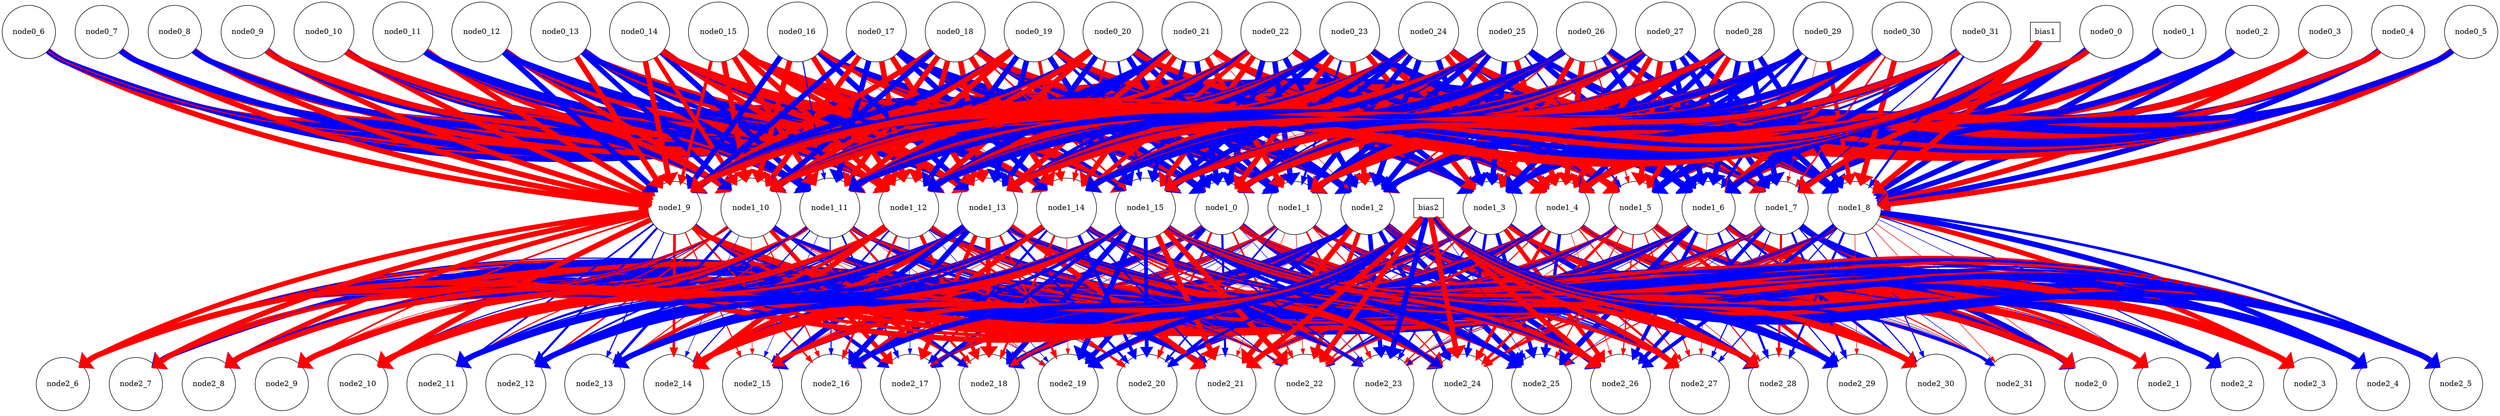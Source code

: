 digraph {
graph[rank_dir = LR, nodesep=0.5, ranksep=3.0];
node0_0 [shape=circle];
node0_1 [shape=circle];
node0_2 [shape=circle];
node0_3 [shape=circle];
node0_4 [shape=circle];
node0_5 [shape=circle];
node0_6 [shape=circle];
node0_7 [shape=circle];
node0_8 [shape=circle];
node0_9 [shape=circle];
node0_10 [shape=circle];
node0_11 [shape=circle];
node0_12 [shape=circle];
node0_13 [shape=circle];
node0_14 [shape=circle];
node0_15 [shape=circle];
node0_16 [shape=circle];
node0_17 [shape=circle];
node0_18 [shape=circle];
node0_19 [shape=circle];
node0_20 [shape=circle];
node0_21 [shape=circle];
node0_22 [shape=circle];
node0_23 [shape=circle];
node0_24 [shape=circle];
node0_25 [shape=circle];
node0_26 [shape=circle];
node0_27 [shape=circle];
node0_28 [shape=circle];
node0_29 [shape=circle];
node0_30 [shape=circle];
node0_31 [shape=circle];
bias1 [shape=box];
node1_0 [shape=circle];
node1_1 [shape=circle];
node1_2 [shape=circle];
node1_3 [shape=circle];
node1_4 [shape=circle];
node1_5 [shape=circle];
node1_6 [shape=circle];
node1_7 [shape=circle];
node1_8 [shape=circle];
node1_9 [shape=circle];
node1_10 [shape=circle];
node1_11 [shape=circle];
node1_12 [shape=circle];
node1_13 [shape=circle];
node1_14 [shape=circle];
node1_15 [shape=circle];
bias2 [shape=box];
node2_0 [shape=circle];
node2_1 [shape=circle];
node2_2 [shape=circle];
node2_3 [shape=circle];
node2_4 [shape=circle];
node2_5 [shape=circle];
node2_6 [shape=circle];
node2_7 [shape=circle];
node2_8 [shape=circle];
node2_9 [shape=circle];
node2_10 [shape=circle];
node2_11 [shape=circle];
node2_12 [shape=circle];
node2_13 [shape=circle];
node2_14 [shape=circle];
node2_15 [shape=circle];
node2_16 [shape=circle];
node2_17 [shape=circle];
node2_18 [shape=circle];
node2_19 [shape=circle];
node2_20 [shape=circle];
node2_21 [shape=circle];
node2_22 [shape=circle];
node2_23 [shape=circle];
node2_24 [shape=circle];
node2_25 [shape=circle];
node2_26 [shape=circle];
node2_27 [shape=circle];
node2_28 [shape=circle];
node2_29 [shape=circle];
node2_30 [shape=circle];
node2_31 [shape=circle];
node0_0 -> node1_0[color = blue,penwidth = 10];
node0_0 -> node1_1[color = blue,penwidth = 10];
node0_0 -> node1_2[color = blue,penwidth = 10];
node0_0 -> node1_3[color = red,penwidth = 10];
node0_0 -> node1_4[color = blue,penwidth = 10];
node0_0 -> node1_5[color = blue,penwidth = 10];
node0_0 -> node1_6[color = red,penwidth = 10];
node0_0 -> node1_7[color = blue,penwidth = 10];
node0_0 -> node1_8[color = blue,penwidth = 10];
node0_0 -> node1_9[color = red,penwidth = 10];
node0_0 -> node1_10[color = red,penwidth = 10];
node0_0 -> node1_11[color = red,penwidth = 5];
node0_0 -> node1_12[color = blue,penwidth = 10];
node0_0 -> node1_13[color = blue,penwidth = 10];
node0_0 -> node1_14[color = red,penwidth = 5];
node0_0 -> node1_15[color = red,penwidth = 10];
node0_1 -> node1_0[color = blue,penwidth = 10];
node0_1 -> node1_1[color = blue,penwidth = 10];
node0_1 -> node1_2[color = blue,penwidth = 10];
node0_1 -> node1_3[color = red,penwidth = 10];
node0_1 -> node1_4[color = blue,penwidth = 10];
node0_1 -> node1_5[color = red,penwidth = 10];
node0_1 -> node1_6[color = red,penwidth = 10];
node0_1 -> node1_7[color = red,penwidth = 10];
node0_1 -> node1_8[color = blue,penwidth = 10];
node0_1 -> node1_9[color = blue,penwidth = 10];
node0_1 -> node1_10[color = red,penwidth = 10];
node0_1 -> node1_11[color = red,penwidth = 10];
node0_1 -> node1_12[color = blue,penwidth = 10];
node0_1 -> node1_13[color = red,penwidth = 10];
node0_1 -> node1_14[color = red,penwidth = 10];
node0_1 -> node1_15[color = blue,penwidth = 10];
node0_2 -> node1_0[color = red,penwidth = 10];
node0_2 -> node1_1[color = red,penwidth = 10];
node0_2 -> node1_2[color = blue,penwidth = 10];
node0_2 -> node1_3[color = red,penwidth = 10];
node0_2 -> node1_4[color = blue,penwidth = 10];
node0_2 -> node1_5[color = red,penwidth = 9];
node0_2 -> node1_6[color = blue,penwidth = 10];
node0_2 -> node1_7[color = red,penwidth = 10];
node0_2 -> node1_8[color = blue,penwidth = 10];
node0_2 -> node1_9[color = red,penwidth = 10];
node0_2 -> node1_10[color = blue,penwidth = 10];
node0_2 -> node1_11[color = blue,penwidth = 10];
node0_2 -> node1_12[color = blue,penwidth = 10];
node0_2 -> node1_13[color = blue,penwidth = 10];
node0_2 -> node1_14[color = red,penwidth = 10];
node0_2 -> node1_15[color = blue,penwidth = 10];
node0_3 -> node1_0[color = red,penwidth = 10];
node0_3 -> node1_1[color = blue,penwidth = 10];
node0_3 -> node1_2[color = blue,penwidth = 10];
node0_3 -> node1_3[color = red,penwidth = 10];
node0_3 -> node1_4[color = blue,penwidth = 10];
node0_3 -> node1_5[color = red,penwidth = 10];
node0_3 -> node1_6[color = blue,penwidth = 10];
node0_3 -> node1_7[color = red,penwidth = 10];
node0_3 -> node1_8[color = red,penwidth = 10];
node0_3 -> node1_9[color = red,penwidth = 10];
node0_3 -> node1_10[color = blue,penwidth = 10];
node0_3 -> node1_11[color = blue,penwidth = 10];
node0_3 -> node1_12[color = blue,penwidth = 10];
node0_3 -> node1_13[color = red,penwidth = 10];
node0_3 -> node1_14[color = blue,penwidth = 1];
node0_3 -> node1_15[color = red,penwidth = 10];
node0_4 -> node1_0[color = blue,penwidth = 10];
node0_4 -> node1_1[color = blue,penwidth = 10];
node0_4 -> node1_2[color = red,penwidth = 7];
node0_4 -> node1_3[color = blue,penwidth = 10];
node0_4 -> node1_4[color = red,penwidth = 10];
node0_4 -> node1_5[color = blue,penwidth = 10];
node0_4 -> node1_6[color = red,penwidth = 10];
node0_4 -> node1_7[color = blue,penwidth = 10];
node0_4 -> node1_8[color = blue,penwidth = 10];
node0_4 -> node1_9[color = red,penwidth = 10];
node0_4 -> node1_10[color = blue,penwidth = 10];
node0_4 -> node1_11[color = blue,penwidth = 10];
node0_4 -> node1_12[color = blue,penwidth = 10];
node0_4 -> node1_13[color = blue,penwidth = 10];
node0_4 -> node1_14[color = blue,penwidth = 10];
node0_4 -> node1_15[color = red,penwidth = 10];
node0_5 -> node1_0[color = red,penwidth = 10];
node0_5 -> node1_1[color = red,penwidth = 10];
node0_5 -> node1_2[color = blue,penwidth = 10];
node0_5 -> node1_3[color = blue,penwidth = 10];
node0_5 -> node1_4[color = red,penwidth = 10];
node0_5 -> node1_5[color = red,penwidth = 10];
node0_5 -> node1_6[color = red,penwidth = 10];
node0_5 -> node1_7[color = blue,penwidth = 10];
node0_5 -> node1_8[color = red,penwidth = 10];
node0_5 -> node1_9[color = red,penwidth = 10];
node0_5 -> node1_10[color = red,penwidth = 10];
node0_5 -> node1_11[color = red,penwidth = 10];
node0_5 -> node1_12[color = blue,penwidth = 10];
node0_5 -> node1_13[color = red,penwidth = 10];
node0_5 -> node1_14[color = blue,penwidth = 10];
node0_5 -> node1_15[color = blue,penwidth = 10];
node0_6 -> node1_0[color = red,penwidth = 10];
node0_6 -> node1_1[color = blue,penwidth = 10];
node0_6 -> node1_2[color = blue,penwidth = 10];
node0_6 -> node1_3[color = blue,penwidth = 1];
node0_6 -> node1_4[color = red,penwidth = 10];
node0_6 -> node1_5[color = red,penwidth = 10];
node0_6 -> node1_6[color = blue,penwidth = 10];
node0_6 -> node1_7[color = red,penwidth = 10];
node0_6 -> node1_8[color = blue,penwidth = 10];
node0_6 -> node1_9[color = red,penwidth = 10];
node0_6 -> node1_10[color = red,penwidth = 10];
node0_6 -> node1_11[color = red,penwidth = 10];
node0_6 -> node1_12[color = red,penwidth = 10];
node0_6 -> node1_13[color = blue,penwidth = 10];
node0_6 -> node1_14[color = blue,penwidth = 5];
node0_6 -> node1_15[color = red,penwidth = 2];
node0_7 -> node1_0[color = blue,penwidth = 10];
node0_7 -> node1_1[color = red,penwidth = 6];
node0_7 -> node1_2[color = blue,penwidth = 10];
node0_7 -> node1_3[color = blue,penwidth = 10];
node0_7 -> node1_4[color = red,penwidth = 10];
node0_7 -> node1_5[color = red,penwidth = 10];
node0_7 -> node1_6[color = red,penwidth = 10];
node0_7 -> node1_7[color = blue,penwidth = 10];
node0_7 -> node1_8[color = blue,penwidth = 10];
node0_7 -> node1_9[color = red,penwidth = 10];
node0_7 -> node1_10[color = red,penwidth = 10];
node0_7 -> node1_11[color = red,penwidth = 10];
node0_7 -> node1_12[color = red,penwidth = 10];
node0_7 -> node1_13[color = blue,penwidth = 10];
node0_7 -> node1_14[color = blue,penwidth = 9];
node0_7 -> node1_15[color = blue,penwidth = 10];
node0_8 -> node1_0[color = red,penwidth = 10];
node0_8 -> node1_1[color = blue,penwidth = 10];
node0_8 -> node1_2[color = blue,penwidth = 10];
node0_8 -> node1_3[color = red,penwidth = 10];
node0_8 -> node1_4[color = blue,penwidth = 1];
node0_8 -> node1_5[color = blue,penwidth = 10];
node0_8 -> node1_6[color = blue,penwidth = 10];
node0_8 -> node1_7[color = blue,penwidth = 10];
node0_8 -> node1_8[color = red,penwidth = 10];
node0_8 -> node1_9[color = red,penwidth = 10];
node0_8 -> node1_10[color = red,penwidth = 10];
node0_8 -> node1_11[color = blue,penwidth = 10];
node0_8 -> node1_12[color = red,penwidth = 10];
node0_8 -> node1_13[color = red,penwidth = 5];
node0_8 -> node1_14[color = blue,penwidth = 10];
node0_8 -> node1_15[color = blue,penwidth = 10];
node0_9 -> node1_0[color = blue,penwidth = 10];
node0_9 -> node1_1[color = red,penwidth = 10];
node0_9 -> node1_2[color = red,penwidth = 10];
node0_9 -> node1_3[color = blue,penwidth = 10];
node0_9 -> node1_4[color = blue,penwidth = 10];
node0_9 -> node1_5[color = red,penwidth = 10];
node0_9 -> node1_6[color = blue,penwidth = 10];
node0_9 -> node1_7[color = blue,penwidth = 10];
node0_9 -> node1_8[color = red,penwidth = 10];
node0_9 -> node1_9[color = red,penwidth = 10];
node0_9 -> node1_10[color = blue,penwidth = 10];
node0_9 -> node1_11[color = blue,penwidth = 10];
node0_9 -> node1_12[color = blue,penwidth = 10];
node0_9 -> node1_13[color = blue,penwidth = 10];
node0_9 -> node1_14[color = red,penwidth = 1];
node0_9 -> node1_15[color = red,penwidth = 10];
node0_10 -> node1_0[color = blue,penwidth = 10];
node0_10 -> node1_1[color = blue,penwidth = 10];
node0_10 -> node1_2[color = red,penwidth = 9];
node0_10 -> node1_3[color = blue,penwidth = 10];
node0_10 -> node1_4[color = red,penwidth = 10];
node0_10 -> node1_5[color = blue,penwidth = 10];
node0_10 -> node1_6[color = red,penwidth = 10];
node0_10 -> node1_7[color = blue,penwidth = 10];
node0_10 -> node1_8[color = red,penwidth = 10];
node0_10 -> node1_9[color = red,penwidth = 10];
node0_10 -> node1_10[color = blue,penwidth = 10];
node0_10 -> node1_11[color = red,penwidth = 10];
node0_10 -> node1_12[color = blue,penwidth = 10];
node0_10 -> node1_13[color = blue,penwidth = 9];
node0_10 -> node1_14[color = red,penwidth = 7];
node0_10 -> node1_15[color = red,penwidth = 10];
node0_11 -> node1_0[color = red,penwidth = 10];
node0_11 -> node1_1[color = blue,penwidth = 10];
node0_11 -> node1_2[color = red,penwidth = 10];
node0_11 -> node1_3[color = red,penwidth = 10];
node0_11 -> node1_4[color = blue,penwidth = 10];
node0_11 -> node1_5[color = blue,penwidth = 6];
node0_11 -> node1_6[color = blue,penwidth = 10];
node0_11 -> node1_7[color = blue,penwidth = 10];
node0_11 -> node1_8[color = blue,penwidth = 10];
node0_11 -> node1_9[color = red,penwidth = 10];
node0_11 -> node1_10[color = red,penwidth = 10];
node0_11 -> node1_11[color = blue,penwidth = 10];
node0_11 -> node1_12[color = red,penwidth = 10];
node0_11 -> node1_13[color = blue,penwidth = 10];
node0_11 -> node1_14[color = blue,penwidth = 8];
node0_11 -> node1_15[color = blue,penwidth = 10];
node0_12 -> node1_0[color = blue,penwidth = 4];
node0_12 -> node1_1[color = blue,penwidth = 8];
node0_12 -> node1_2[color = blue,penwidth = 10];
node0_12 -> node1_3[color = red,penwidth = 10];
node0_12 -> node1_4[color = blue,penwidth = 10];
node0_12 -> node1_5[color = red,penwidth = 10];
node0_12 -> node1_6[color = blue,penwidth = 10];
node0_12 -> node1_7[color = red,penwidth = 10];
node0_12 -> node1_8[color = blue,penwidth = 10];
node0_12 -> node1_9[color = blue,penwidth = 10];
node0_12 -> node1_10[color = red,penwidth = 10];
node0_12 -> node1_11[color = blue,penwidth = 10];
node0_12 -> node1_12[color = red,penwidth = 10];
node0_12 -> node1_13[color = red,penwidth = 1];
node0_12 -> node1_14[color = blue,penwidth = 8];
node0_12 -> node1_15[color = blue,penwidth = 10];
node0_13 -> node1_0[color = blue,penwidth = 10];
node0_13 -> node1_1[color = blue,penwidth = 10];
node0_13 -> node1_2[color = blue,penwidth = 10];
node0_13 -> node1_3[color = red,penwidth = 10];
node0_13 -> node1_4[color = red,penwidth = 10];
node0_13 -> node1_5[color = red,penwidth = 10];
node0_13 -> node1_6[color = red,penwidth = 10];
node0_13 -> node1_7[color = red,penwidth = 10];
node0_13 -> node1_8[color = red,penwidth = 9];
node0_13 -> node1_9[color = red,penwidth = 10];
node0_13 -> node1_10[color = blue,penwidth = 9];
node0_13 -> node1_11[color = blue,penwidth = 10];
node0_13 -> node1_12[color = blue,penwidth = 8];
node0_13 -> node1_13[color = red,penwidth = 10];
node0_13 -> node1_14[color = blue,penwidth = 7];
node0_13 -> node1_15[color = blue,penwidth = 10];
node0_14 -> node1_0[color = blue,penwidth = 10];
node0_14 -> node1_1[color = blue,penwidth = 10];
node0_14 -> node1_2[color = red,penwidth = 4];
node0_14 -> node1_3[color = blue,penwidth = 10];
node0_14 -> node1_4[color = red,penwidth = 10];
node0_14 -> node1_5[color = red,penwidth = 10];
node0_14 -> node1_6[color = blue,penwidth = 10];
node0_14 -> node1_7[color = blue,penwidth = 10];
node0_14 -> node1_8[color = red,penwidth = 10];
node0_14 -> node1_9[color = red,penwidth = 10];
node0_14 -> node1_10[color = red,penwidth = 8];
node0_14 -> node1_11[color = blue,penwidth = 10];
node0_14 -> node1_12[color = red,penwidth = 10];
node0_14 -> node1_13[color = red,penwidth = 10];
node0_14 -> node1_14[color = blue,penwidth = 10];
node0_14 -> node1_15[color = red,penwidth = 10];
node0_15 -> node1_0[color = blue,penwidth = 10];
node0_15 -> node1_1[color = red,penwidth = 10];
node0_15 -> node1_2[color = blue,penwidth = 10];
node0_15 -> node1_3[color = red,penwidth = 6];
node0_15 -> node1_4[color = red,penwidth = 10];
node0_15 -> node1_5[color = red,penwidth = 10];
node0_15 -> node1_6[color = blue,penwidth = 10];
node0_15 -> node1_7[color = red,penwidth = 3];
node0_15 -> node1_8[color = red,penwidth = 10];
node0_15 -> node1_9[color = red,penwidth = 6];
node0_15 -> node1_10[color = red,penwidth = 10];
node0_15 -> node1_11[color = red,penwidth = 10];
node0_15 -> node1_12[color = red,penwidth = 10];
node0_15 -> node1_13[color = red,penwidth = 10];
node0_15 -> node1_14[color = red,penwidth = 10];
node0_15 -> node1_15[color = red,penwidth = 10];
node0_16 -> node1_0[color = red,penwidth = 10];
node0_16 -> node1_1[color = blue,penwidth = 10];
node0_16 -> node1_2[color = red,penwidth = 10];
node0_16 -> node1_3[color = red,penwidth = 8];
node0_16 -> node1_4[color = red,penwidth = 10];
node0_16 -> node1_5[color = red,penwidth = 5];
node0_16 -> node1_6[color = blue,penwidth = 10];
node0_16 -> node1_7[color = blue,penwidth = 10];
node0_16 -> node1_8[color = blue,penwidth = 10];
node0_16 -> node1_9[color = blue,penwidth = 10];
node0_16 -> node1_10[color = red,penwidth = 10];
node0_16 -> node1_11[color = blue,penwidth = 2];
node0_16 -> node1_12[color = red,penwidth = 10];
node0_16 -> node1_13[color = blue,penwidth = 10];
node0_16 -> node1_14[color = red,penwidth = 1];
node0_16 -> node1_15[color = red,penwidth = 7];
node0_17 -> node1_0[color = red,penwidth = 10];
node0_17 -> node1_1[color = blue,penwidth = 10];
node0_17 -> node1_2[color = blue,penwidth = 10];
node0_17 -> node1_3[color = blue,penwidth = 10];
node0_17 -> node1_4[color = blue,penwidth = 5];
node0_17 -> node1_5[color = red,penwidth = 10];
node0_17 -> node1_6[color = blue,penwidth = 10];
node0_17 -> node1_7[color = red,penwidth = 7];
node0_17 -> node1_8[color = blue,penwidth = 10];
node0_17 -> node1_9[color = blue,penwidth = 10];
node0_17 -> node1_10[color = red,penwidth = 10];
node0_17 -> node1_11[color = blue,penwidth = 10];
node0_17 -> node1_12[color = red,penwidth = 10];
node0_17 -> node1_13[color = red,penwidth = 10];
node0_17 -> node1_14[color = blue,penwidth = 10];
node0_17 -> node1_15[color = blue,penwidth = 6];
node0_18 -> node1_0[color = blue,penwidth = 10];
node0_18 -> node1_1[color = red,penwidth = 10];
node0_18 -> node1_2[color = blue,penwidth = 10];
node0_18 -> node1_3[color = blue,penwidth = 10];
node0_18 -> node1_4[color = blue,penwidth = 10];
node0_18 -> node1_5[color = red,penwidth = 10];
node0_18 -> node1_6[color = red,penwidth = 8];
node0_18 -> node1_7[color = blue,penwidth = 10];
node0_18 -> node1_8[color = red,penwidth = 10];
node0_18 -> node1_9[color = red,penwidth = 10];
node0_18 -> node1_10[color = blue,penwidth = 10];
node0_18 -> node1_11[color = red,penwidth = 10];
node0_18 -> node1_12[color = red,penwidth = 10];
node0_18 -> node1_13[color = red,penwidth = 10];
node0_18 -> node1_14[color = red,penwidth = 10];
node0_18 -> node1_15[color = red,penwidth = 3];
node0_19 -> node1_0[color = blue,penwidth = 5];
node0_19 -> node1_1[color = blue,penwidth = 10];
node0_19 -> node1_2[color = blue,penwidth = 6];
node0_19 -> node1_3[color = red,penwidth = 10];
node0_19 -> node1_4[color = blue,penwidth = 10];
node0_19 -> node1_5[color = red,penwidth = 2];
node0_19 -> node1_6[color = blue,penwidth = 10];
node0_19 -> node1_7[color = red,penwidth = 10];
node0_19 -> node1_8[color = red,penwidth = 10];
node0_19 -> node1_9[color = blue,penwidth = 10];
node0_19 -> node1_10[color = red,penwidth = 10];
node0_19 -> node1_11[color = red,penwidth = 10];
node0_19 -> node1_12[color = blue,penwidth = 10];
node0_19 -> node1_13[color = blue,penwidth = 10];
node0_19 -> node1_14[color = red,penwidth = 6];
node0_19 -> node1_15[color = blue,penwidth = 10];
node0_20 -> node1_0[color = blue,penwidth = 10];
node0_20 -> node1_1[color = blue,penwidth = 10];
node0_20 -> node1_2[color = blue,penwidth = 10];
node0_20 -> node1_3[color = blue,penwidth = 10];
node0_20 -> node1_4[color = blue,penwidth = 10];
node0_20 -> node1_5[color = blue,penwidth = 10];
node0_20 -> node1_6[color = red,penwidth = 6];
node0_20 -> node1_7[color = blue,penwidth = 10];
node0_20 -> node1_8[color = red,penwidth = 10];
node0_20 -> node1_9[color = blue,penwidth = 7];
node0_20 -> node1_10[color = red,penwidth = 4];
node0_20 -> node1_11[color = red,penwidth = 10];
node0_20 -> node1_12[color = red,penwidth = 10];
node0_20 -> node1_13[color = blue,penwidth = 10];
node0_20 -> node1_14[color = red,penwidth = 4];
node0_20 -> node1_15[color = blue,penwidth = 4];
node0_21 -> node1_0[color = blue,penwidth = 10];
node0_21 -> node1_1[color = red,penwidth = 10];
node0_21 -> node1_2[color = red,penwidth = 1];
node0_21 -> node1_3[color = blue,penwidth = 1];
node0_21 -> node1_4[color = red,penwidth = 10];
node0_21 -> node1_5[color = red,penwidth = 10];
node0_21 -> node1_6[color = blue,penwidth = 10];
node0_21 -> node1_7[color = red,penwidth = 10];
node0_21 -> node1_8[color = red,penwidth = 10];
node0_21 -> node1_9[color = red,penwidth = 1];
node0_21 -> node1_10[color = blue,penwidth = 10];
node0_21 -> node1_11[color = blue,penwidth = 10];
node0_21 -> node1_12[color = blue,penwidth = 10];
node0_21 -> node1_13[color = red,penwidth = 10];
node0_21 -> node1_14[color = red,penwidth = 10];
node0_21 -> node1_15[color = blue,penwidth = 8];
node0_22 -> node1_0[color = blue,penwidth = 10];
node0_22 -> node1_1[color = blue,penwidth = 10];
node0_22 -> node1_2[color = blue,penwidth = 10];
node0_22 -> node1_3[color = blue,penwidth = 10];
node0_22 -> node1_4[color = red,penwidth = 6];
node0_22 -> node1_5[color = blue,penwidth = 10];
node0_22 -> node1_6[color = blue,penwidth = 10];
node0_22 -> node1_7[color = red,penwidth = 10];
node0_22 -> node1_8[color = red,penwidth = 1];
node0_22 -> node1_9[color = red,penwidth = 10];
node0_22 -> node1_10[color = red,penwidth = 10];
node0_22 -> node1_11[color = blue,penwidth = 10];
node0_22 -> node1_12[color = red,penwidth = 10];
node0_22 -> node1_13[color = blue,penwidth = 6];
node0_22 -> node1_14[color = red,penwidth = 8];
node0_22 -> node1_15[color = red,penwidth = 10];
node0_23 -> node1_0[color = red,penwidth = 10];
node0_23 -> node1_1[color = blue,penwidth = 4];
node0_23 -> node1_2[color = red,penwidth = 10];
node0_23 -> node1_3[color = red,penwidth = 10];
node0_23 -> node1_4[color = red,penwidth = 10];
node0_23 -> node1_5[color = red,penwidth = 10];
node0_23 -> node1_6[color = blue,penwidth = 10];
node0_23 -> node1_7[color = blue,penwidth = 10];
node0_23 -> node1_8[color = blue,penwidth = 10];
node0_23 -> node1_9[color = blue,penwidth = 10];
node0_23 -> node1_10[color = red,penwidth = 10];
node0_23 -> node1_11[color = blue,penwidth = 10];
node0_23 -> node1_12[color = red,penwidth = 10];
node0_23 -> node1_13[color = blue,penwidth = 10];
node0_23 -> node1_14[color = blue,penwidth = 4];
node0_23 -> node1_15[color = blue,penwidth = 10];
node0_24 -> node1_0[color = blue,penwidth = 10];
node0_24 -> node1_1[color = blue,penwidth = 10];
node0_24 -> node1_2[color = blue,penwidth = 10];
node0_24 -> node1_3[color = blue,penwidth = 10];
node0_24 -> node1_4[color = red,penwidth = 10];
node0_24 -> node1_5[color = red,penwidth = 10];
node0_24 -> node1_6[color = blue,penwidth = 10];
node0_24 -> node1_7[color = red,penwidth = 10];
node0_24 -> node1_8[color = red,penwidth = 10];
node0_24 -> node1_9[color = red,penwidth = 3];
node0_24 -> node1_10[color = red,penwidth = 10];
node0_24 -> node1_11[color = red,penwidth = 10];
node0_24 -> node1_12[color = blue,penwidth = 10];
node0_24 -> node1_13[color = red,penwidth = 10];
node0_24 -> node1_14[color = red,penwidth = 10];
node0_24 -> node1_15[color = blue,penwidth = 10];
node0_25 -> node1_0[color = blue,penwidth = 3];
node0_25 -> node1_1[color = blue,penwidth = 10];
node0_25 -> node1_2[color = blue,penwidth = 10];
node0_25 -> node1_3[color = blue,penwidth = 10];
node0_25 -> node1_4[color = red,penwidth = 10];
node0_25 -> node1_5[color = blue,penwidth = 3];
node0_25 -> node1_6[color = blue,penwidth = 10];
node0_25 -> node1_7[color = blue,penwidth = 6];
node0_25 -> node1_8[color = blue,penwidth = 10];
node0_25 -> node1_9[color = red,penwidth = 10];
node0_25 -> node1_10[color = red,penwidth = 10];
node0_25 -> node1_11[color = red,penwidth = 10];
node0_25 -> node1_12[color = red,penwidth = 10];
node0_25 -> node1_13[color = red,penwidth = 10];
node0_25 -> node1_14[color = blue,penwidth = 10];
node0_25 -> node1_15[color = red,penwidth = 1];
node0_26 -> node1_0[color = red,penwidth = 10];
node0_26 -> node1_1[color = blue,penwidth = 10];
node0_26 -> node1_2[color = red,penwidth = 3];
node0_26 -> node1_3[color = red,penwidth = 10];
node0_26 -> node1_4[color = red,penwidth = 10];
node0_26 -> node1_5[color = red,penwidth = 2];
node0_26 -> node1_6[color = blue,penwidth = 10];
node0_26 -> node1_7[color = red,penwidth = 7];
node0_26 -> node1_8[color = blue,penwidth = 10];
node0_26 -> node1_9[color = red,penwidth = 10];
node0_26 -> node1_10[color = blue,penwidth = 10];
node0_26 -> node1_11[color = red,penwidth = 7];
node0_26 -> node1_12[color = blue,penwidth = 10];
node0_26 -> node1_13[color = blue,penwidth = 10];
node0_26 -> node1_14[color = blue,penwidth = 10];
node0_26 -> node1_15[color = red,penwidth = 1];
node0_27 -> node1_0[color = blue,penwidth = 10];
node0_27 -> node1_1[color = red,penwidth = 7];
node0_27 -> node1_2[color = red,penwidth = 3];
node0_27 -> node1_3[color = blue,penwidth = 10];
node0_27 -> node1_4[color = red,penwidth = 10];
node0_27 -> node1_5[color = red,penwidth = 10];
node0_27 -> node1_6[color = blue,penwidth = 10];
node0_27 -> node1_7[color = blue,penwidth = 10];
node0_27 -> node1_8[color = blue,penwidth = 10];
node0_27 -> node1_9[color = red,penwidth = 10];
node0_27 -> node1_10[color = red,penwidth = 10];
node0_27 -> node1_11[color = blue,penwidth = 3];
node0_27 -> node1_12[color = red,penwidth = 10];
node0_27 -> node1_13[color = blue,penwidth = 10];
node0_27 -> node1_14[color = blue,penwidth = 5];
node0_27 -> node1_15[color = red,penwidth = 4];
node0_28 -> node1_0[color = blue,penwidth = 10];
node0_28 -> node1_1[color = red,penwidth = 10];
node0_28 -> node1_2[color = red,penwidth = 10];
node0_28 -> node1_3[color = blue,penwidth = 10];
node0_28 -> node1_4[color = blue,penwidth = 10];
node0_28 -> node1_5[color = red,penwidth = 10];
node0_28 -> node1_6[color = blue,penwidth = 10];
node0_28 -> node1_7[color = blue,penwidth = 10];
node0_28 -> node1_8[color = blue,penwidth = 10];
node0_28 -> node1_9[color = blue,penwidth = 3];
node0_28 -> node1_10[color = red,penwidth = 10];
node0_28 -> node1_11[color = blue,penwidth = 10];
node0_28 -> node1_12[color = red,penwidth = 10];
node0_28 -> node1_13[color = red,penwidth = 10];
node0_28 -> node1_14[color = blue,penwidth = 10];
node0_28 -> node1_15[color = red,penwidth = 10];
node0_29 -> node1_0[color = blue,penwidth = 10];
node0_29 -> node1_1[color = red,penwidth = 10];
node0_29 -> node1_2[color = red,penwidth = 1];
node0_29 -> node1_3[color = blue,penwidth = 10];
node0_29 -> node1_4[color = blue,penwidth = 9];
node0_29 -> node1_5[color = blue,penwidth = 6];
node0_29 -> node1_6[color = blue,penwidth = 6];
node0_29 -> node1_7[color = red,penwidth = 1];
node0_29 -> node1_8[color = red,penwidth = 8];
node0_29 -> node1_9[color = red,penwidth = 10];
node0_29 -> node1_10[color = blue,penwidth = 10];
node0_29 -> node1_11[color = blue,penwidth = 10];
node0_29 -> node1_12[color = blue,penwidth = 10];
node0_29 -> node1_13[color = blue,penwidth = 10];
node0_29 -> node1_14[color = red,penwidth = 10];
node0_29 -> node1_15[color = blue,penwidth = 10];
node0_30 -> node1_0[color = red,penwidth = 10];
node0_30 -> node1_1[color = red,penwidth = 10];
node0_30 -> node1_2[color = blue,penwidth = 1];
node0_30 -> node1_3[color = blue,penwidth = 5];
node0_30 -> node1_4[color = red,penwidth = 10];
node0_30 -> node1_5[color = blue,penwidth = 10];
node0_30 -> node1_6[color = red,penwidth = 10];
node0_30 -> node1_7[color = red,penwidth = 3];
node0_30 -> node1_8[color = red,penwidth = 10];
node0_30 -> node1_9[color = red,penwidth = 5];
node0_30 -> node1_10[color = red,penwidth = 1];
node0_30 -> node1_11[color = red,penwidth = 10];
node0_30 -> node1_12[color = blue,penwidth = 10];
node0_30 -> node1_13[color = blue,penwidth = 10];
node0_30 -> node1_14[color = blue,penwidth = 5];
node0_30 -> node1_15[color = blue,penwidth = 10];
node0_31 -> node1_0[color = blue,penwidth = 5];
node0_31 -> node1_1[color = red,penwidth = 5];
node0_31 -> node1_2[color = blue,penwidth = 10];
node0_31 -> node1_3[color = blue,penwidth = 4];
node0_31 -> node1_4[color = red,penwidth = 3];
node0_31 -> node1_5[color = blue,penwidth = 4];
node0_31 -> node1_6[color = blue,penwidth = 10];
node0_31 -> node1_7[color = blue,penwidth = 2];
node0_31 -> node1_8[color = blue,penwidth = 4];
node0_31 -> node1_9[color = red,penwidth = 6];
node0_31 -> node1_10[color = red,penwidth = 10];
node0_31 -> node1_11[color = red,penwidth = 10];
node0_31 -> node1_12[color = blue,penwidth = 10];
node0_31 -> node1_13[color = red,penwidth = 10];
node0_31 -> node1_14[color = blue,penwidth = 10];
node0_31 -> node1_15[color = red,penwidth = 10];
bias1 -> node1_0[color = red,penwidth = 10];
bias1 -> node1_1[color = red,penwidth = 10];
bias1 -> node1_2[color = blue,penwidth = 10];
bias1 -> node1_3[color = blue,penwidth = 10];
bias1 -> node1_4[color = red,penwidth = 10];
bias1 -> node1_5[color = blue,penwidth = 10];
bias1 -> node1_6[color = blue,penwidth = 10];
bias1 -> node1_7[color = red,penwidth = 10];
bias1 -> node1_8[color = red,penwidth = 10];
bias1 -> node1_9[color = red,penwidth = 10];
bias1 -> node1_10[color = red,penwidth = 10];
bias1 -> node1_11[color = blue,penwidth = 10];
bias1 -> node1_12[color = blue,penwidth = 10];
bias1 -> node1_13[color = red,penwidth = 10];
bias1 -> node1_14[color = blue,penwidth = 10];
bias1 -> node1_15[color = red,penwidth = 10];
node1_0 -> node2_0[color = blue,penwidth = 2];
node1_0 -> node2_1[color = red,penwidth = 4];
node1_0 -> node2_2[color = red,penwidth = 3];
node1_0 -> node2_3[color = blue,penwidth = 5];
node1_0 -> node2_4[color = blue,penwidth = 2];
node1_0 -> node2_5[color = red,penwidth = 8];
node1_0 -> node2_6[color = red,penwidth = 5];
node1_0 -> node2_7[color = red,penwidth = 4];
node1_0 -> node2_8[color = red,penwidth = 7];
node1_0 -> node2_9[color = blue,penwidth = 3];
node1_0 -> node2_10[color = blue,penwidth = 3];
node1_0 -> node2_11[color = blue,penwidth = 8];
node1_0 -> node2_12[color = red,penwidth = 1];
node1_0 -> node2_13[color = blue,penwidth = 3];
node1_0 -> node2_14[color = blue,penwidth = 3];
node1_0 -> node2_15[color = blue,penwidth = 6];
node1_0 -> node2_16[color = red,penwidth = 2];
node1_0 -> node2_17[color = blue,penwidth = 1];
node1_0 -> node2_18[color = red,penwidth = 1];
node1_0 -> node2_19[color = blue,penwidth = 9];
node1_0 -> node2_20[color = red,penwidth = 4];
node1_0 -> node2_21[color = blue,penwidth = 4];
node1_0 -> node2_22[color = red,penwidth = 3];
node1_0 -> node2_23[color = blue,penwidth = 1];
node1_0 -> node2_24[color = blue,penwidth = 10];
node1_0 -> node2_25[color = blue,penwidth = 10];
node1_0 -> node2_26[color = red,penwidth = 10];
node1_0 -> node2_27[color = blue,penwidth = 2];
node1_0 -> node2_28[color = red,penwidth = 1];
node1_0 -> node2_29[color = blue,penwidth = 10];
node1_0 -> node2_30[color = red,penwidth = 10];
node1_0 -> node2_31[color = blue,penwidth = 1];
node1_1 -> node2_0[color = blue,penwidth = 4];
node1_1 -> node2_1[color = blue,penwidth = 5];
node1_1 -> node2_2[color = red,penwidth = 5];
node1_1 -> node2_3[color = red,penwidth = 1];
node1_1 -> node2_4[color = blue,penwidth = 2];
node1_1 -> node2_5[color = blue,penwidth = 1];
node1_1 -> node2_6[color = blue,penwidth = 5];
node1_1 -> node2_7[color = red,penwidth = 1];
node1_1 -> node2_8[color = blue,penwidth = 4];
node1_1 -> node2_9[color = red,penwidth = 3];
node1_1 -> node2_10[color = blue,penwidth = 1];
node1_1 -> node2_11[color = red,penwidth = 6];
node1_1 -> node2_12[color = blue,penwidth = 1];
node1_1 -> node2_13[color = red,penwidth = 2];
node1_1 -> node2_14[color = blue,penwidth = 3];
node1_1 -> node2_15[color = red,penwidth = 4];
node1_1 -> node2_16[color = red,penwidth = 2];
node1_1 -> node2_17[color = blue,penwidth = 2];
node1_1 -> node2_18[color = blue,penwidth = 1];
node1_1 -> node2_19[color = red,penwidth = 1];
node1_1 -> node2_20[color = blue,penwidth = 3];
node1_1 -> node2_21[color = red,penwidth = 1];
node1_1 -> node2_22[color = red,penwidth = 1];
node1_1 -> node2_23[color = red,penwidth = 3];
node1_1 -> node2_24[color = red,penwidth = 2];
node1_1 -> node2_25[color = blue,penwidth = 2];
node1_1 -> node2_26[color = blue,penwidth = 3];
node1_1 -> node2_27[color = blue,penwidth = 3];
node1_1 -> node2_28[color = red,penwidth = 2];
node1_1 -> node2_29[color = red,penwidth = 6];
node1_1 -> node2_30[color = blue,penwidth = 2];
node1_1 -> node2_31[color = red,penwidth = 1];
node1_2 -> node2_0[color = blue,penwidth = 3];
node1_2 -> node2_1[color = blue,penwidth = 10];
node1_2 -> node2_2[color = blue,penwidth = 10];
node1_2 -> node2_3[color = blue,penwidth = 10];
node1_2 -> node2_4[color = red,penwidth = 10];
node1_2 -> node2_5[color = blue,penwidth = 9];
node1_2 -> node2_6[color = blue,penwidth = 4];
node1_2 -> node2_7[color = blue,penwidth = 10];
node1_2 -> node2_8[color = blue,penwidth = 10];
node1_2 -> node2_9[color = red,penwidth = 4];
node1_2 -> node2_10[color = red,penwidth = 4];
node1_2 -> node2_11[color = red,penwidth = 8];
node1_2 -> node2_12[color = red,penwidth = 10];
node1_2 -> node2_13[color = blue,penwidth = 10];
node1_2 -> node2_14[color = red,penwidth = 3];
node1_2 -> node2_15[color = blue,penwidth = 6];
node1_2 -> node2_16[color = blue,penwidth = 1];
node1_2 -> node2_17[color = red,penwidth = 8];
node1_2 -> node2_18[color = blue,penwidth = 10];
node1_2 -> node2_19[color = red,penwidth = 1];
node1_2 -> node2_20[color = blue,penwidth = 6];
node1_2 -> node2_21[color = red,penwidth = 10];
node1_2 -> node2_22[color = red,penwidth = 8];
node1_2 -> node2_23[color = blue,penwidth = 8];
node1_2 -> node2_24[color = blue,penwidth = 8];
node1_2 -> node2_25[color = blue,penwidth = 10];
node1_2 -> node2_26[color = blue,penwidth = 10];
node1_2 -> node2_27[color = blue,penwidth = 6];
node1_2 -> node2_28[color = red,penwidth = 10];
node1_2 -> node2_29[color = red,penwidth = 10];
node1_2 -> node2_30[color = blue,penwidth = 6];
node1_2 -> node2_31[color = red,penwidth = 1];
node1_3 -> node2_0[color = blue,penwidth = 6];
node1_3 -> node2_1[color = blue,penwidth = 1];
node1_3 -> node2_2[color = red,penwidth = 3];
node1_3 -> node2_3[color = red,penwidth = 2];
node1_3 -> node2_4[color = red,penwidth = 2];
node1_3 -> node2_5[color = blue,penwidth = 2];
node1_3 -> node2_6[color = blue,penwidth = 3];
node1_3 -> node2_7[color = red,penwidth = 2];
node1_3 -> node2_8[color = red,penwidth = 1];
node1_3 -> node2_9[color = blue,penwidth = 8];
node1_3 -> node2_10[color = red,penwidth = 3];
node1_3 -> node2_11[color = red,penwidth = 3];
node1_3 -> node2_12[color = blue,penwidth = 2];
node1_3 -> node2_13[color = red,penwidth = 7];
node1_3 -> node2_14[color = blue,penwidth = 3];
node1_3 -> node2_15[color = blue,penwidth = 1];
node1_3 -> node2_16[color = red,penwidth = 2];
node1_3 -> node2_17[color = blue,penwidth = 5];
node1_3 -> node2_18[color = blue,penwidth = 6];
node1_3 -> node2_19[color = red,penwidth = 4];
node1_3 -> node2_20[color = blue,penwidth = 3];
node1_3 -> node2_21[color = red,penwidth = 1];
node1_3 -> node2_22[color = red,penwidth = 3];
node1_3 -> node2_23[color = blue,penwidth = 3];
node1_3 -> node2_24[color = blue,penwidth = 5];
node1_3 -> node2_25[color = blue,penwidth = 7];
node1_3 -> node2_26[color = red,penwidth = 8];
node1_3 -> node2_27[color = red,penwidth = 4];
node1_3 -> node2_28[color = blue,penwidth = 10];
node1_3 -> node2_29[color = red,penwidth = 1];
node1_3 -> node2_30[color = red,penwidth = 8];
node1_3 -> node2_31[color = red,penwidth = 1];
node1_4 -> node2_0[color = blue,penwidth = 10];
node1_4 -> node2_1[color = blue,penwidth = 5];
node1_4 -> node2_2[color = red,penwidth = 4];
node1_4 -> node2_3[color = blue,penwidth = 9];
node1_4 -> node2_4[color = red,penwidth = 10];
node1_4 -> node2_5[color = red,penwidth = 9];
node1_4 -> node2_6[color = red,penwidth = 1];
node1_4 -> node2_7[color = red,penwidth = 10];
node1_4 -> node2_8[color = blue,penwidth = 1];
node1_4 -> node2_9[color = red,penwidth = 5];
node1_4 -> node2_10[color = red,penwidth = 4];
node1_4 -> node2_11[color = blue,penwidth = 10];
node1_4 -> node2_12[color = blue,penwidth = 2];
node1_4 -> node2_13[color = red,penwidth = 1];
node1_4 -> node2_14[color = red,penwidth = 9];
node1_4 -> node2_15[color = red,penwidth = 3];
node1_4 -> node2_16[color = red,penwidth = 7];
node1_4 -> node2_17[color = blue,penwidth = 6];
node1_4 -> node2_18[color = blue,penwidth = 1];
node1_4 -> node2_19[color = blue,penwidth = 9];
node1_4 -> node2_20[color = blue,penwidth = 2];
node1_4 -> node2_21[color = red,penwidth = 5];
node1_4 -> node2_22[color = blue,penwidth = 3];
node1_4 -> node2_23[color = red,penwidth = 2];
node1_4 -> node2_24[color = red,penwidth = 6];
node1_4 -> node2_25[color = blue,penwidth = 6];
node1_4 -> node2_26[color = red,penwidth = 1];
node1_4 -> node2_27[color = red,penwidth = 2];
node1_4 -> node2_28[color = red,penwidth = 1];
node1_4 -> node2_29[color = blue,penwidth = 3];
node1_4 -> node2_30[color = red,penwidth = 6];
node1_4 -> node2_31[color = blue,penwidth = 1];
node1_5 -> node2_0[color = blue,penwidth = 10];
node1_5 -> node2_1[color = blue,penwidth = 3];
node1_5 -> node2_2[color = blue,penwidth = 1];
node1_5 -> node2_3[color = red,penwidth = 3];
node1_5 -> node2_4[color = blue,penwidth = 2];
node1_5 -> node2_5[color = red,penwidth = 7];
node1_5 -> node2_6[color = red,penwidth = 3];
node1_5 -> node2_7[color = blue,penwidth = 1];
node1_5 -> node2_8[color = red,penwidth = 3];
node1_5 -> node2_9[color = red,penwidth = 1];
node1_5 -> node2_10[color = blue,penwidth = 1];
node1_5 -> node2_11[color = red,penwidth = 4];
node1_5 -> node2_12[color = red,penwidth = 3];
node1_5 -> node2_13[color = red,penwidth = 2];
node1_5 -> node2_14[color = red,penwidth = 3];
node1_5 -> node2_15[color = red,penwidth = 1];
node1_5 -> node2_16[color = red,penwidth = 1];
node1_5 -> node2_17[color = blue,penwidth = 2];
node1_5 -> node2_18[color = red,penwidth = 1];
node1_5 -> node2_19[color = red,penwidth = 4];
node1_5 -> node2_20[color = blue,penwidth = 5];
node1_5 -> node2_21[color = red,penwidth = 1];
node1_5 -> node2_22[color = blue,penwidth = 2];
node1_5 -> node2_23[color = red,penwidth = 1];
node1_5 -> node2_24[color = red,penwidth = 5];
node1_5 -> node2_25[color = red,penwidth = 2];
node1_5 -> node2_26[color = red,penwidth = 2];
node1_5 -> node2_27[color = red,penwidth = 2];
node1_5 -> node2_28[color = red,penwidth = 2];
node1_5 -> node2_29[color = red,penwidth = 7];
node1_5 -> node2_30[color = blue,penwidth = 1];
node1_5 -> node2_31[color = red,penwidth = 1];
node1_6 -> node2_0[color = red,penwidth = 5];
node1_6 -> node2_1[color = red,penwidth = 2];
node1_6 -> node2_2[color = red,penwidth = 1];
node1_6 -> node2_3[color = blue,penwidth = 8];
node1_6 -> node2_4[color = blue,penwidth = 3];
node1_6 -> node2_5[color = red,penwidth = 10];
node1_6 -> node2_6[color = blue,penwidth = 4];
node1_6 -> node2_7[color = red,penwidth = 10];
node1_6 -> node2_8[color = blue,penwidth = 10];
node1_6 -> node2_9[color = blue,penwidth = 10];
node1_6 -> node2_10[color = blue,penwidth = 1];
node1_6 -> node2_11[color = red,penwidth = 4];
node1_6 -> node2_12[color = blue,penwidth = 2];
node1_6 -> node2_13[color = red,penwidth = 7];
node1_6 -> node2_14[color = blue,penwidth = 5];
node1_6 -> node2_15[color = blue,penwidth = 7];
node1_6 -> node2_16[color = blue,penwidth = 3];
node1_6 -> node2_17[color = blue,penwidth = 6];
node1_6 -> node2_18[color = blue,penwidth = 10];
node1_6 -> node2_19[color = red,penwidth = 4];
node1_6 -> node2_20[color = red,penwidth = 2];
node1_6 -> node2_21[color = blue,penwidth = 4];
node1_6 -> node2_22[color = blue,penwidth = 4];
node1_6 -> node2_23[color = blue,penwidth = 1];
node1_6 -> node2_24[color = red,penwidth = 3];
node1_6 -> node2_25[color = blue,penwidth = 10];
node1_6 -> node2_26[color = blue,penwidth = 7];
node1_6 -> node2_27[color = red,penwidth = 1];
node1_6 -> node2_28[color = blue,penwidth = 4];
node1_6 -> node2_29[color = blue,penwidth = 2];
node1_6 -> node2_30[color = blue,penwidth = 5];
node1_6 -> node2_31[color = red,penwidth = 2];
node1_7 -> node2_0[color = blue,penwidth = 10];
node1_7 -> node2_1[color = red,penwidth = 7];
node1_7 -> node2_2[color = blue,penwidth = 2];
node1_7 -> node2_3[color = red,penwidth = 10];
node1_7 -> node2_4[color = blue,penwidth = 10];
node1_7 -> node2_5[color = blue,penwidth = 9];
node1_7 -> node2_6[color = red,penwidth = 5];
node1_7 -> node2_7[color = blue,penwidth = 7];
node1_7 -> node2_8[color = blue,penwidth = 6];
node1_7 -> node2_9[color = blue,penwidth = 6];
node1_7 -> node2_10[color = blue,penwidth = 7];
node1_7 -> node2_11[color = blue,penwidth = 4];
node1_7 -> node2_12[color = blue,penwidth = 1];
node1_7 -> node2_13[color = blue,penwidth = 2];
node1_7 -> node2_14[color = blue,penwidth = 3];
node1_7 -> node2_15[color = red,penwidth = 1];
node1_7 -> node2_16[color = blue,penwidth = 1];
node1_7 -> node2_17[color = red,penwidth = 4];
node1_7 -> node2_18[color = blue,penwidth = 2];
node1_7 -> node2_19[color = red,penwidth = 1];
node1_7 -> node2_20[color = red,penwidth = 3];
node1_7 -> node2_21[color = red,penwidth = 3];
node1_7 -> node2_22[color = red,penwidth = 2];
node1_7 -> node2_23[color = red,penwidth = 2];
node1_7 -> node2_24[color = red,penwidth = 3];
node1_7 -> node2_25[color = blue,penwidth = 1];
node1_7 -> node2_26[color = blue,penwidth = 7];
node1_7 -> node2_27[color = blue,penwidth = 2];
node1_7 -> node2_28[color = red,penwidth = 4];
node1_7 -> node2_29[color = blue,penwidth = 4];
node1_7 -> node2_30[color = blue,penwidth = 2];
node1_7 -> node2_31[color = blue,penwidth = 1];
node1_8 -> node2_0[color = red,penwidth = 1];
node1_8 -> node2_1[color = blue,penwidth = 1];
node1_8 -> node2_2[color = blue,penwidth = 2];
node1_8 -> node2_3[color = red,penwidth = 9];
node1_8 -> node2_4[color = blue,penwidth = 10];
node1_8 -> node2_5[color = blue,penwidth = 5];
node1_8 -> node2_6[color = blue,penwidth = 2];
node1_8 -> node2_7[color = blue,penwidth = 10];
node1_8 -> node2_8[color = red,penwidth = 9];
node1_8 -> node2_9[color = blue,penwidth = 3];
node1_8 -> node2_10[color = red,penwidth = 3];
node1_8 -> node2_11[color = blue,penwidth = 4];
node1_8 -> node2_12[color = blue,penwidth = 7];
node1_8 -> node2_13[color = blue,penwidth = 4];
node1_8 -> node2_14[color = red,penwidth = 5];
node1_8 -> node2_15[color = red,penwidth = 2];
node1_8 -> node2_16[color = blue,penwidth = 5];
node1_8 -> node2_17[color = red,penwidth = 1];
node1_8 -> node2_18[color = red,penwidth = 2];
node1_8 -> node2_19[color = red,penwidth = 3];
node1_8 -> node2_20[color = blue,penwidth = 3];
node1_8 -> node2_21[color = red,penwidth = 3];
node1_8 -> node2_22[color = red,penwidth = 3];
node1_8 -> node2_23[color = blue,penwidth = 1];
node1_8 -> node2_24[color = red,penwidth = 4];
node1_8 -> node2_25[color = red,penwidth = 2];
node1_8 -> node2_26[color = blue,penwidth = 7];
node1_8 -> node2_27[color = blue,penwidth = 2];
node1_8 -> node2_28[color = blue,penwidth = 4];
node1_8 -> node2_29[color = red,penwidth = 1];
node1_8 -> node2_30[color = blue,penwidth = 2];
node1_8 -> node2_31[color = red,penwidth = 1];
node1_9 -> node2_0[color = red,penwidth = 6];
node1_9 -> node2_1[color = blue,penwidth = 8];
node1_9 -> node2_2[color = red,penwidth = 8];
node1_9 -> node2_3[color = red,penwidth = 2];
node1_9 -> node2_4[color = red,penwidth = 6];
node1_9 -> node2_5[color = red,penwidth = 10];
node1_9 -> node2_6[color = red,penwidth = 9];
node1_9 -> node2_7[color = red,penwidth = 10];
node1_9 -> node2_8[color = red,penwidth = 9];
node1_9 -> node2_9[color = red,penwidth = 3];
node1_9 -> node2_10[color = red,penwidth = 10];
node1_9 -> node2_11[color = blue,penwidth = 3];
node1_9 -> node2_12[color = blue,penwidth = 4];
node1_9 -> node2_13[color = blue,penwidth = 2];
node1_9 -> node2_14[color = red,penwidth = 5];
node1_9 -> node2_15[color = red,penwidth = 2];
node1_9 -> node2_16[color = red,penwidth = 3];
node1_9 -> node2_17[color = blue,penwidth = 7];
node1_9 -> node2_18[color = red,penwidth = 6];
node1_9 -> node2_19[color = blue,penwidth = 1];
node1_9 -> node2_20[color = blue,penwidth = 1];
node1_9 -> node2_21[color = blue,penwidth = 8];
node1_9 -> node2_22[color = blue,penwidth = 1];
node1_9 -> node2_23[color = blue,penwidth = 2];
node1_9 -> node2_24[color = blue,penwidth = 3];
node1_9 -> node2_25[color = red,penwidth = 1];
node1_9 -> node2_26[color = red,penwidth = 10];
node1_9 -> node2_27[color = red,penwidth = 5];
node1_9 -> node2_28[color = blue,penwidth = 6];
node1_9 -> node2_29[color = red,penwidth = 2];
node1_9 -> node2_30[color = red,penwidth = 8];
node1_9 -> node2_31[color = red,penwidth = 1];
node1_10 -> node2_0[color = red,penwidth = 1];
node1_10 -> node2_1[color = red,penwidth = 3];
node1_10 -> node2_2[color = blue,penwidth = 3];
node1_10 -> node2_3[color = blue,penwidth = 4];
node1_10 -> node2_4[color = blue,penwidth = 5];
node1_10 -> node2_5[color = blue,penwidth = 6];
node1_10 -> node2_6[color = red,penwidth = 3];
node1_10 -> node2_7[color = blue,penwidth = 2];
node1_10 -> node2_8[color = red,penwidth = 3];
node1_10 -> node2_9[color = red,penwidth = 1];
node1_10 -> node2_10[color = blue,penwidth = 2];
node1_10 -> node2_11[color = red,penwidth = 2];
node1_10 -> node2_12[color = red,penwidth = 3];
node1_10 -> node2_13[color = blue,penwidth = 5];
node1_10 -> node2_14[color = blue,penwidth = 1];
node1_10 -> node2_15[color = red,penwidth = 1];
node1_10 -> node2_16[color = red,penwidth = 2];
node1_10 -> node2_17[color = red,penwidth = 8];
node1_10 -> node2_18[color = blue,penwidth = 5];
node1_10 -> node2_19[color = red,penwidth = 1];
node1_10 -> node2_20[color = red,penwidth = 1];
node1_10 -> node2_21[color = blue,penwidth = 2];
node1_10 -> node2_22[color = red,penwidth = 3];
node1_10 -> node2_23[color = red,penwidth = 2];
node1_10 -> node2_24[color = blue,penwidth = 1];
node1_10 -> node2_25[color = red,penwidth = 3];
node1_10 -> node2_26[color = blue,penwidth = 4];
node1_10 -> node2_27[color = blue,penwidth = 3];
node1_10 -> node2_28[color = red,penwidth = 4];
node1_10 -> node2_29[color = blue,penwidth = 3];
node1_10 -> node2_30[color = blue,penwidth = 5];
node1_10 -> node2_31[color = blue,penwidth = 1];
node1_11 -> node2_0[color = red,penwidth = 1];
node1_11 -> node2_1[color = red,penwidth = 7];
node1_11 -> node2_2[color = blue,penwidth = 3];
node1_11 -> node2_3[color = blue,penwidth = 7];
node1_11 -> node2_4[color = red,penwidth = 2];
node1_11 -> node2_5[color = red,penwidth = 5];
node1_11 -> node2_6[color = blue,penwidth = 2];
node1_11 -> node2_7[color = red,penwidth = 7];
node1_11 -> node2_8[color = red,penwidth = 3];
node1_11 -> node2_9[color = blue,penwidth = 1];
node1_11 -> node2_10[color = red,penwidth = 6];
node1_11 -> node2_11[color = blue,penwidth = 4];
node1_11 -> node2_12[color = blue,penwidth = 3];
node1_11 -> node2_13[color = red,penwidth = 2];
node1_11 -> node2_14[color = blue,penwidth = 2];
node1_11 -> node2_15[color = blue,penwidth = 1];
node1_11 -> node2_16[color = blue,penwidth = 2];
node1_11 -> node2_17[color = blue,penwidth = 3];
node1_11 -> node2_18[color = red,penwidth = 4];
node1_11 -> node2_19[color = red,penwidth = 1];
node1_11 -> node2_20[color = red,penwidth = 3];
node1_11 -> node2_21[color = blue,penwidth = 6];
node1_11 -> node2_22[color = blue,penwidth = 2];
node1_11 -> node2_23[color = blue,penwidth = 2];
node1_11 -> node2_24[color = blue,penwidth = 1];
node1_11 -> node2_25[color = blue,penwidth = 1];
node1_11 -> node2_26[color = red,penwidth = 4];
node1_11 -> node2_27[color = red,penwidth = 4];
node1_11 -> node2_28[color = blue,penwidth = 8];
node1_11 -> node2_29[color = blue,penwidth = 1];
node1_11 -> node2_30[color = red,penwidth = 5];
node1_11 -> node2_31[color = red,penwidth = 1];
node1_12 -> node2_0[color = blue,penwidth = 9];
node1_12 -> node2_1[color = blue,penwidth = 10];
node1_12 -> node2_2[color = blue,penwidth = 10];
node1_12 -> node2_3[color = blue,penwidth = 10];
node1_12 -> node2_4[color = blue,penwidth = 1];
node1_12 -> node2_5[color = blue,penwidth = 3];
node1_12 -> node2_6[color = red,penwidth = 4];
node1_12 -> node2_7[color = red,penwidth = 5];
node1_12 -> node2_8[color = red,penwidth = 10];
node1_12 -> node2_9[color = blue,penwidth = 1];
node1_12 -> node2_10[color = red,penwidth = 6];
node1_12 -> node2_11[color = blue,penwidth = 2];
node1_12 -> node2_12[color = blue,penwidth = 3];
node1_12 -> node2_13[color = red,penwidth = 7];
node1_12 -> node2_14[color = red,penwidth = 10];
node1_12 -> node2_15[color = blue,penwidth = 3];
node1_12 -> node2_16[color = red,penwidth = 4];
node1_12 -> node2_17[color = blue,penwidth = 1];
node1_12 -> node2_18[color = red,penwidth = 7];
node1_12 -> node2_19[color = blue,penwidth = 1];
node1_12 -> node2_20[color = red,penwidth = 4];
node1_12 -> node2_21[color = red,penwidth = 2];
node1_12 -> node2_22[color = red,penwidth = 2];
node1_12 -> node2_23[color = blue,penwidth = 2];
node1_12 -> node2_24[color = blue,penwidth = 6];
node1_12 -> node2_25[color = red,penwidth = 3];
node1_12 -> node2_26[color = red,penwidth = 7];
node1_12 -> node2_27[color = red,penwidth = 2];
node1_12 -> node2_28[color = red,penwidth = 1];
node1_12 -> node2_29[color = blue,penwidth = 2];
node1_12 -> node2_30[color = red,penwidth = 4];
node1_12 -> node2_31[color = blue,penwidth = 1];
node1_13 -> node2_0[color = blue,penwidth = 10];
node1_13 -> node2_1[color = blue,penwidth = 2];
node1_13 -> node2_2[color = blue,penwidth = 10];
node1_13 -> node2_3[color = red,penwidth = 10];
node1_13 -> node2_4[color = blue,penwidth = 10];
node1_13 -> node2_5[color = blue,penwidth = 4];
node1_13 -> node2_6[color = red,penwidth = 8];
node1_13 -> node2_7[color = red,penwidth = 4];
node1_13 -> node2_8[color = blue,penwidth = 10];
node1_13 -> node2_9[color = blue,penwidth = 2];
node1_13 -> node2_10[color = red,penwidth = 7];
node1_13 -> node2_11[color = blue,penwidth = 1];
node1_13 -> node2_12[color = blue,penwidth = 10];
node1_13 -> node2_13[color = blue,penwidth = 1];
node1_13 -> node2_14[color = red,penwidth = 10];
node1_13 -> node2_15[color = blue,penwidth = 10];
node1_13 -> node2_16[color = blue,penwidth = 10];
node1_13 -> node2_17[color = red,penwidth = 8];
node1_13 -> node2_18[color = red,penwidth = 9];
node1_13 -> node2_19[color = red,penwidth = 4];
node1_13 -> node2_20[color = blue,penwidth = 4];
node1_13 -> node2_21[color = red,penwidth = 10];
node1_13 -> node2_22[color = red,penwidth = 1];
node1_13 -> node2_23[color = blue,penwidth = 7];
node1_13 -> node2_24[color = red,penwidth = 10];
node1_13 -> node2_25[color = red,penwidth = 2];
node1_13 -> node2_26[color = blue,penwidth = 7];
node1_13 -> node2_27[color = red,penwidth = 1];
node1_13 -> node2_28[color = red,penwidth = 9];
node1_13 -> node2_29[color = red,penwidth = 5];
node1_13 -> node2_30[color = blue,penwidth = 5];
node1_13 -> node2_31[color = blue,penwidth = 1];
node1_14 -> node2_0[color = red,penwidth = 2];
node1_14 -> node2_1[color = red,penwidth = 10];
node1_14 -> node2_2[color = red,penwidth = 6];
node1_14 -> node2_3[color = red,penwidth = 10];
node1_14 -> node2_4[color = blue,penwidth = 9];
node1_14 -> node2_5[color = red,penwidth = 4];
node1_14 -> node2_6[color = blue,penwidth = 4];
node1_14 -> node2_7[color = red,penwidth = 5];
node1_14 -> node2_8[color = blue,penwidth = 5];
node1_14 -> node2_9[color = red,penwidth = 3];
node1_14 -> node2_10[color = red,penwidth = 4];
node1_14 -> node2_11[color = blue,penwidth = 5];
node1_14 -> node2_12[color = blue,penwidth = 4];
node1_14 -> node2_13[color = red,penwidth = 2];
node1_14 -> node2_14[color = blue,penwidth = 5];
node1_14 -> node2_15[color = red,penwidth = 1];
node1_14 -> node2_16[color = red,penwidth = 9];
node1_14 -> node2_17[color = blue,penwidth = 4];
node1_14 -> node2_18[color = red,penwidth = 4];
node1_14 -> node2_19[color = red,penwidth = 1];
node1_14 -> node2_20[color = blue,penwidth = 6];
node1_14 -> node2_21[color = blue,penwidth = 3];
node1_14 -> node2_22[color = blue,penwidth = 2];
node1_14 -> node2_23[color = red,penwidth = 3];
node1_14 -> node2_24[color = red,penwidth = 4];
node1_14 -> node2_25[color = red,penwidth = 1];
node1_14 -> node2_26[color = blue,penwidth = 4];
node1_14 -> node2_27[color = red,penwidth = 3];
node1_14 -> node2_28[color = blue,penwidth = 4];
node1_14 -> node2_29[color = red,penwidth = 4];
node1_14 -> node2_30[color = blue,penwidth = 6];
node1_14 -> node2_31[color = red,penwidth = 2];
node1_15 -> node2_0[color = red,penwidth = 10];
node1_15 -> node2_1[color = red,penwidth = 10];
node1_15 -> node2_2[color = blue,penwidth = 10];
node1_15 -> node2_3[color = red,penwidth = 10];
node1_15 -> node2_4[color = blue,penwidth = 3];
node1_15 -> node2_5[color = blue,penwidth = 10];
node1_15 -> node2_6[color = red,penwidth = 3];
node1_15 -> node2_7[color = blue,penwidth = 3];
node1_15 -> node2_8[color = blue,penwidth = 10];
node1_15 -> node2_9[color = red,penwidth = 10];
node1_15 -> node2_10[color = red,penwidth = 7];
node1_15 -> node2_11[color = blue,penwidth = 10];
node1_15 -> node2_12[color = blue,penwidth = 10];
node1_15 -> node2_13[color = blue,penwidth = 10];
node1_15 -> node2_14[color = red,penwidth = 10];
node1_15 -> node2_15[color = red,penwidth = 5];
node1_15 -> node2_16[color = blue,penwidth = 6];
node1_15 -> node2_17[color = blue,penwidth = 7];
node1_15 -> node2_18[color = blue,penwidth = 10];
node1_15 -> node2_19[color = blue,penwidth = 10];
node1_15 -> node2_20[color = blue,penwidth = 7];
node1_15 -> node2_21[color = red,penwidth = 10];
node1_15 -> node2_22[color = red,penwidth = 10];
node1_15 -> node2_23[color = blue,penwidth = 3];
node1_15 -> node2_24[color = blue,penwidth = 7];
node1_15 -> node2_25[color = blue,penwidth = 10];
node1_15 -> node2_26[color = red,penwidth = 7];
node1_15 -> node2_27[color = blue,penwidth = 1];
node1_15 -> node2_28[color = red,penwidth = 9];
node1_15 -> node2_29[color = blue,penwidth = 10];
node1_15 -> node2_30[color = red,penwidth = 10];
node1_15 -> node2_31[color = blue,penwidth = 3];
bias2 -> node2_0[color = red,penwidth = 10];
bias2 -> node2_1[color = red,penwidth = 10];
bias2 -> node2_2[color = blue,penwidth = 10];
bias2 -> node2_3[color = red,penwidth = 10];
bias2 -> node2_4[color = blue,penwidth = 10];
bias2 -> node2_5[color = blue,penwidth = 10];
bias2 -> node2_6[color = red,penwidth = 10];
bias2 -> node2_7[color = red,penwidth = 6];
bias2 -> node2_8[color = red,penwidth = 10];
bias2 -> node2_9[color = red,penwidth = 10];
bias2 -> node2_10[color = red,penwidth = 10];
bias2 -> node2_11[color = blue,penwidth = 10];
bias2 -> node2_12[color = blue,penwidth = 10];
bias2 -> node2_13[color = blue,penwidth = 10];
bias2 -> node2_14[color = red,penwidth = 10];
bias2 -> node2_15[color = red,penwidth = 8];
bias2 -> node2_16[color = blue,penwidth = 10];
bias2 -> node2_17[color = red,penwidth = 1];
bias2 -> node2_18[color = red,penwidth = 5];
bias2 -> node2_19[color = blue,penwidth = 10];
bias2 -> node2_20[color = blue,penwidth = 5];
bias2 -> node2_21[color = red,penwidth = 10];
bias2 -> node2_22[color = red,penwidth = 10];
bias2 -> node2_23[color = blue,penwidth = 10];
bias2 -> node2_24[color = red,penwidth = 10];
bias2 -> node2_25[color = blue,penwidth = 1];
bias2 -> node2_26[color = red,penwidth = 10];
bias2 -> node2_27[color = red,penwidth = 10];
bias2 -> node2_28[color = red,penwidth = 8];
bias2 -> node2_29[color = blue,penwidth = 10];
bias2 -> node2_30[color = red,penwidth = 10];
bias2 -> node2_31[color = blue,penwidth = 5];
{rank = same; node0_0; node0_1; node0_2; node0_3; node0_4; node0_5; node0_6; node0_7; node0_8; node0_9; node0_10; node0_11; node0_12; node0_13; node0_14; node0_15; node0_16; node0_17; node0_18; node0_19; node0_20; node0_21; node0_22; node0_23; node0_24; node0_25; node0_26; node0_27; node0_28; node0_29; node0_30; node0_31; bias1; }
{rank = same; node1_0; node1_1; node1_2; node1_3; node1_4; node1_5; node1_6; node1_7; node1_8; node1_9; node1_10; node1_11; node1_12; node1_13; node1_14; node1_15; bias2; }
{rank = same; node2_0; node2_1; node2_2; node2_3; node2_4; node2_5; node2_6; node2_7; node2_8; node2_9; node2_10; node2_11; node2_12; node2_13; node2_14; node2_15; node2_16; node2_17; node2_18; node2_19; node2_20; node2_21; node2_22; node2_23; node2_24; node2_25; node2_26; node2_27; node2_28; node2_29; node2_30; node2_31; }
}
